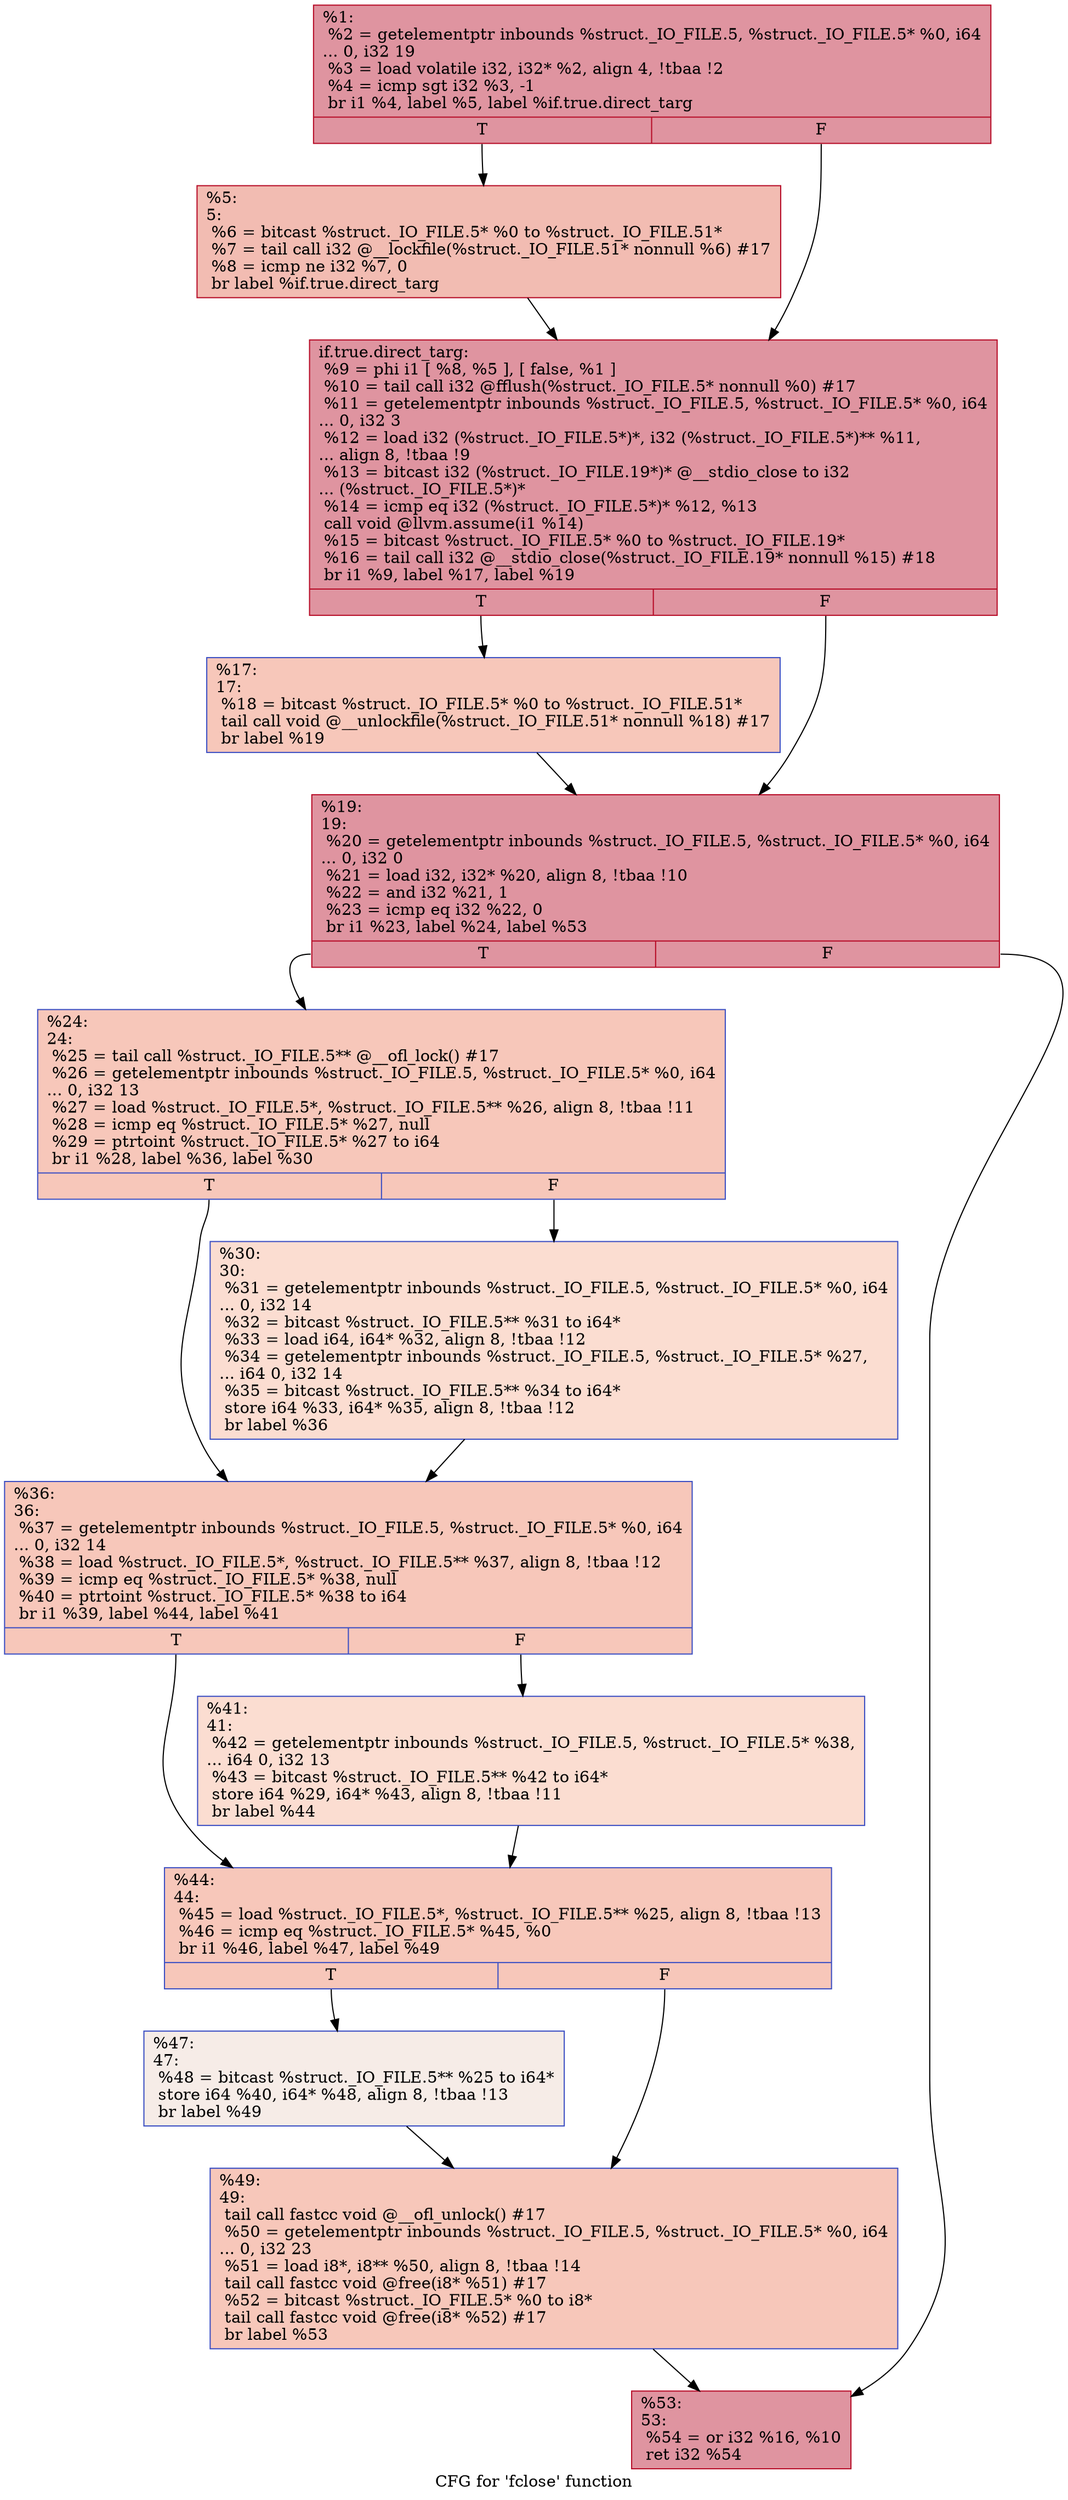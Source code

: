 digraph "CFG for 'fclose' function" {
	label="CFG for 'fclose' function";

	Node0x1230840 [shape=record,color="#b70d28ff", style=filled, fillcolor="#b70d2870",label="{%1:\l  %2 = getelementptr inbounds %struct._IO_FILE.5, %struct._IO_FILE.5* %0, i64\l... 0, i32 19\l  %3 = load volatile i32, i32* %2, align 4, !tbaa !2\l  %4 = icmp sgt i32 %3, -1\l  br i1 %4, label %5, label %if.true.direct_targ\l|{<s0>T|<s1>F}}"];
	Node0x1230840:s0 -> Node0x12316f0;
	Node0x1230840:s1 -> Node0x1231740;
	Node0x12316f0 [shape=record,color="#b70d28ff", style=filled, fillcolor="#e1675170",label="{%5:\l5:                                                \l  %6 = bitcast %struct._IO_FILE.5* %0 to %struct._IO_FILE.51*\l  %7 = tail call i32 @__lockfile(%struct._IO_FILE.51* nonnull %6) #17\l  %8 = icmp ne i32 %7, 0\l  br label %if.true.direct_targ\l}"];
	Node0x12316f0 -> Node0x1231740;
	Node0x1231740 [shape=record,color="#b70d28ff", style=filled, fillcolor="#b70d2870",label="{if.true.direct_targ:                              \l  %9 = phi i1 [ %8, %5 ], [ false, %1 ]\l  %10 = tail call i32 @fflush(%struct._IO_FILE.5* nonnull %0) #17\l  %11 = getelementptr inbounds %struct._IO_FILE.5, %struct._IO_FILE.5* %0, i64\l... 0, i32 3\l  %12 = load i32 (%struct._IO_FILE.5*)*, i32 (%struct._IO_FILE.5*)** %11,\l... align 8, !tbaa !9\l  %13 = bitcast i32 (%struct._IO_FILE.19*)* @__stdio_close to i32\l... (%struct._IO_FILE.5*)*\l  %14 = icmp eq i32 (%struct._IO_FILE.5*)* %12, %13\l  call void @llvm.assume(i1 %14)\l  %15 = bitcast %struct._IO_FILE.5* %0 to %struct._IO_FILE.19*\l  %16 = tail call i32 @__stdio_close(%struct._IO_FILE.19* nonnull %15) #18\l  br i1 %9, label %17, label %19\l|{<s0>T|<s1>F}}"];
	Node0x1231740:s0 -> Node0x1231790;
	Node0x1231740:s1 -> Node0x12317e0;
	Node0x1231790 [shape=record,color="#3d50c3ff", style=filled, fillcolor="#ec7f6370",label="{%17:\l17:                                               \l  %18 = bitcast %struct._IO_FILE.5* %0 to %struct._IO_FILE.51*\l  tail call void @__unlockfile(%struct._IO_FILE.51* nonnull %18) #17\l  br label %19\l}"];
	Node0x1231790 -> Node0x12317e0;
	Node0x12317e0 [shape=record,color="#b70d28ff", style=filled, fillcolor="#b70d2870",label="{%19:\l19:                                               \l  %20 = getelementptr inbounds %struct._IO_FILE.5, %struct._IO_FILE.5* %0, i64\l... 0, i32 0\l  %21 = load i32, i32* %20, align 8, !tbaa !10\l  %22 = and i32 %21, 1\l  %23 = icmp eq i32 %22, 0\l  br i1 %23, label %24, label %53\l|{<s0>T|<s1>F}}"];
	Node0x12317e0:s0 -> Node0x1231830;
	Node0x12317e0:s1 -> Node0x1231a60;
	Node0x1231830 [shape=record,color="#3d50c3ff", style=filled, fillcolor="#ec7f6370",label="{%24:\l24:                                               \l  %25 = tail call %struct._IO_FILE.5** @__ofl_lock() #17\l  %26 = getelementptr inbounds %struct._IO_FILE.5, %struct._IO_FILE.5* %0, i64\l... 0, i32 13\l  %27 = load %struct._IO_FILE.5*, %struct._IO_FILE.5** %26, align 8, !tbaa !11\l  %28 = icmp eq %struct._IO_FILE.5* %27, null\l  %29 = ptrtoint %struct._IO_FILE.5* %27 to i64\l  br i1 %28, label %36, label %30\l|{<s0>T|<s1>F}}"];
	Node0x1231830:s0 -> Node0x12318d0;
	Node0x1231830:s1 -> Node0x1231880;
	Node0x1231880 [shape=record,color="#3d50c3ff", style=filled, fillcolor="#f7b39670",label="{%30:\l30:                                               \l  %31 = getelementptr inbounds %struct._IO_FILE.5, %struct._IO_FILE.5* %0, i64\l... 0, i32 14\l  %32 = bitcast %struct._IO_FILE.5** %31 to i64*\l  %33 = load i64, i64* %32, align 8, !tbaa !12\l  %34 = getelementptr inbounds %struct._IO_FILE.5, %struct._IO_FILE.5* %27,\l... i64 0, i32 14\l  %35 = bitcast %struct._IO_FILE.5** %34 to i64*\l  store i64 %33, i64* %35, align 8, !tbaa !12\l  br label %36\l}"];
	Node0x1231880 -> Node0x12318d0;
	Node0x12318d0 [shape=record,color="#3d50c3ff", style=filled, fillcolor="#ec7f6370",label="{%36:\l36:                                               \l  %37 = getelementptr inbounds %struct._IO_FILE.5, %struct._IO_FILE.5* %0, i64\l... 0, i32 14\l  %38 = load %struct._IO_FILE.5*, %struct._IO_FILE.5** %37, align 8, !tbaa !12\l  %39 = icmp eq %struct._IO_FILE.5* %38, null\l  %40 = ptrtoint %struct._IO_FILE.5* %38 to i64\l  br i1 %39, label %44, label %41\l|{<s0>T|<s1>F}}"];
	Node0x12318d0:s0 -> Node0x1231970;
	Node0x12318d0:s1 -> Node0x1231920;
	Node0x1231920 [shape=record,color="#3d50c3ff", style=filled, fillcolor="#f7b39670",label="{%41:\l41:                                               \l  %42 = getelementptr inbounds %struct._IO_FILE.5, %struct._IO_FILE.5* %38,\l... i64 0, i32 13\l  %43 = bitcast %struct._IO_FILE.5** %42 to i64*\l  store i64 %29, i64* %43, align 8, !tbaa !11\l  br label %44\l}"];
	Node0x1231920 -> Node0x1231970;
	Node0x1231970 [shape=record,color="#3d50c3ff", style=filled, fillcolor="#ec7f6370",label="{%44:\l44:                                               \l  %45 = load %struct._IO_FILE.5*, %struct._IO_FILE.5** %25, align 8, !tbaa !13\l  %46 = icmp eq %struct._IO_FILE.5* %45, %0\l  br i1 %46, label %47, label %49\l|{<s0>T|<s1>F}}"];
	Node0x1231970:s0 -> Node0x12319c0;
	Node0x1231970:s1 -> Node0x1231a10;
	Node0x12319c0 [shape=record,color="#3d50c3ff", style=filled, fillcolor="#ead5c970",label="{%47:\l47:                                               \l  %48 = bitcast %struct._IO_FILE.5** %25 to i64*\l  store i64 %40, i64* %48, align 8, !tbaa !13\l  br label %49\l}"];
	Node0x12319c0 -> Node0x1231a10;
	Node0x1231a10 [shape=record,color="#3d50c3ff", style=filled, fillcolor="#ec7f6370",label="{%49:\l49:                                               \l  tail call fastcc void @__ofl_unlock() #17\l  %50 = getelementptr inbounds %struct._IO_FILE.5, %struct._IO_FILE.5* %0, i64\l... 0, i32 23\l  %51 = load i8*, i8** %50, align 8, !tbaa !14\l  tail call fastcc void @free(i8* %51) #17\l  %52 = bitcast %struct._IO_FILE.5* %0 to i8*\l  tail call fastcc void @free(i8* %52) #17\l  br label %53\l}"];
	Node0x1231a10 -> Node0x1231a60;
	Node0x1231a60 [shape=record,color="#b70d28ff", style=filled, fillcolor="#b70d2870",label="{%53:\l53:                                               \l  %54 = or i32 %16, %10\l  ret i32 %54\l}"];
}
